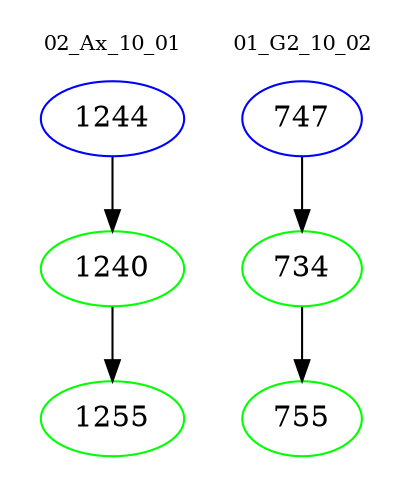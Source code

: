 digraph{
subgraph cluster_0 {
color = white
label = "02_Ax_10_01";
fontsize=10;
T0_1244 [label="1244", color="blue"]
T0_1244 -> T0_1240 [color="black"]
T0_1240 [label="1240", color="green"]
T0_1240 -> T0_1255 [color="black"]
T0_1255 [label="1255", color="green"]
}
subgraph cluster_1 {
color = white
label = "01_G2_10_02";
fontsize=10;
T1_747 [label="747", color="blue"]
T1_747 -> T1_734 [color="black"]
T1_734 [label="734", color="green"]
T1_734 -> T1_755 [color="black"]
T1_755 [label="755", color="green"]
}
}
